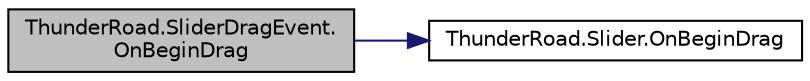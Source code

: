 digraph "ThunderRoad.SliderDragEvent.OnBeginDrag"
{
 // LATEX_PDF_SIZE
  edge [fontname="Helvetica",fontsize="10",labelfontname="Helvetica",labelfontsize="10"];
  node [fontname="Helvetica",fontsize="10",shape=record];
  rankdir="LR";
  Node1 [label="ThunderRoad.SliderDragEvent.\lOnBeginDrag",height=0.2,width=0.4,color="black", fillcolor="grey75", style="filled", fontcolor="black",tooltip="Called when [begin drag]."];
  Node1 -> Node2 [color="midnightblue",fontsize="10",style="solid",fontname="Helvetica"];
  Node2 [label="ThunderRoad.Slider.OnBeginDrag",height=0.2,width=0.4,color="black", fillcolor="white", style="filled",URL="$class_thunder_road_1_1_slider.html#acf51b12af5da8899d563b0dc0a9f573f",tooltip=" "];
}
